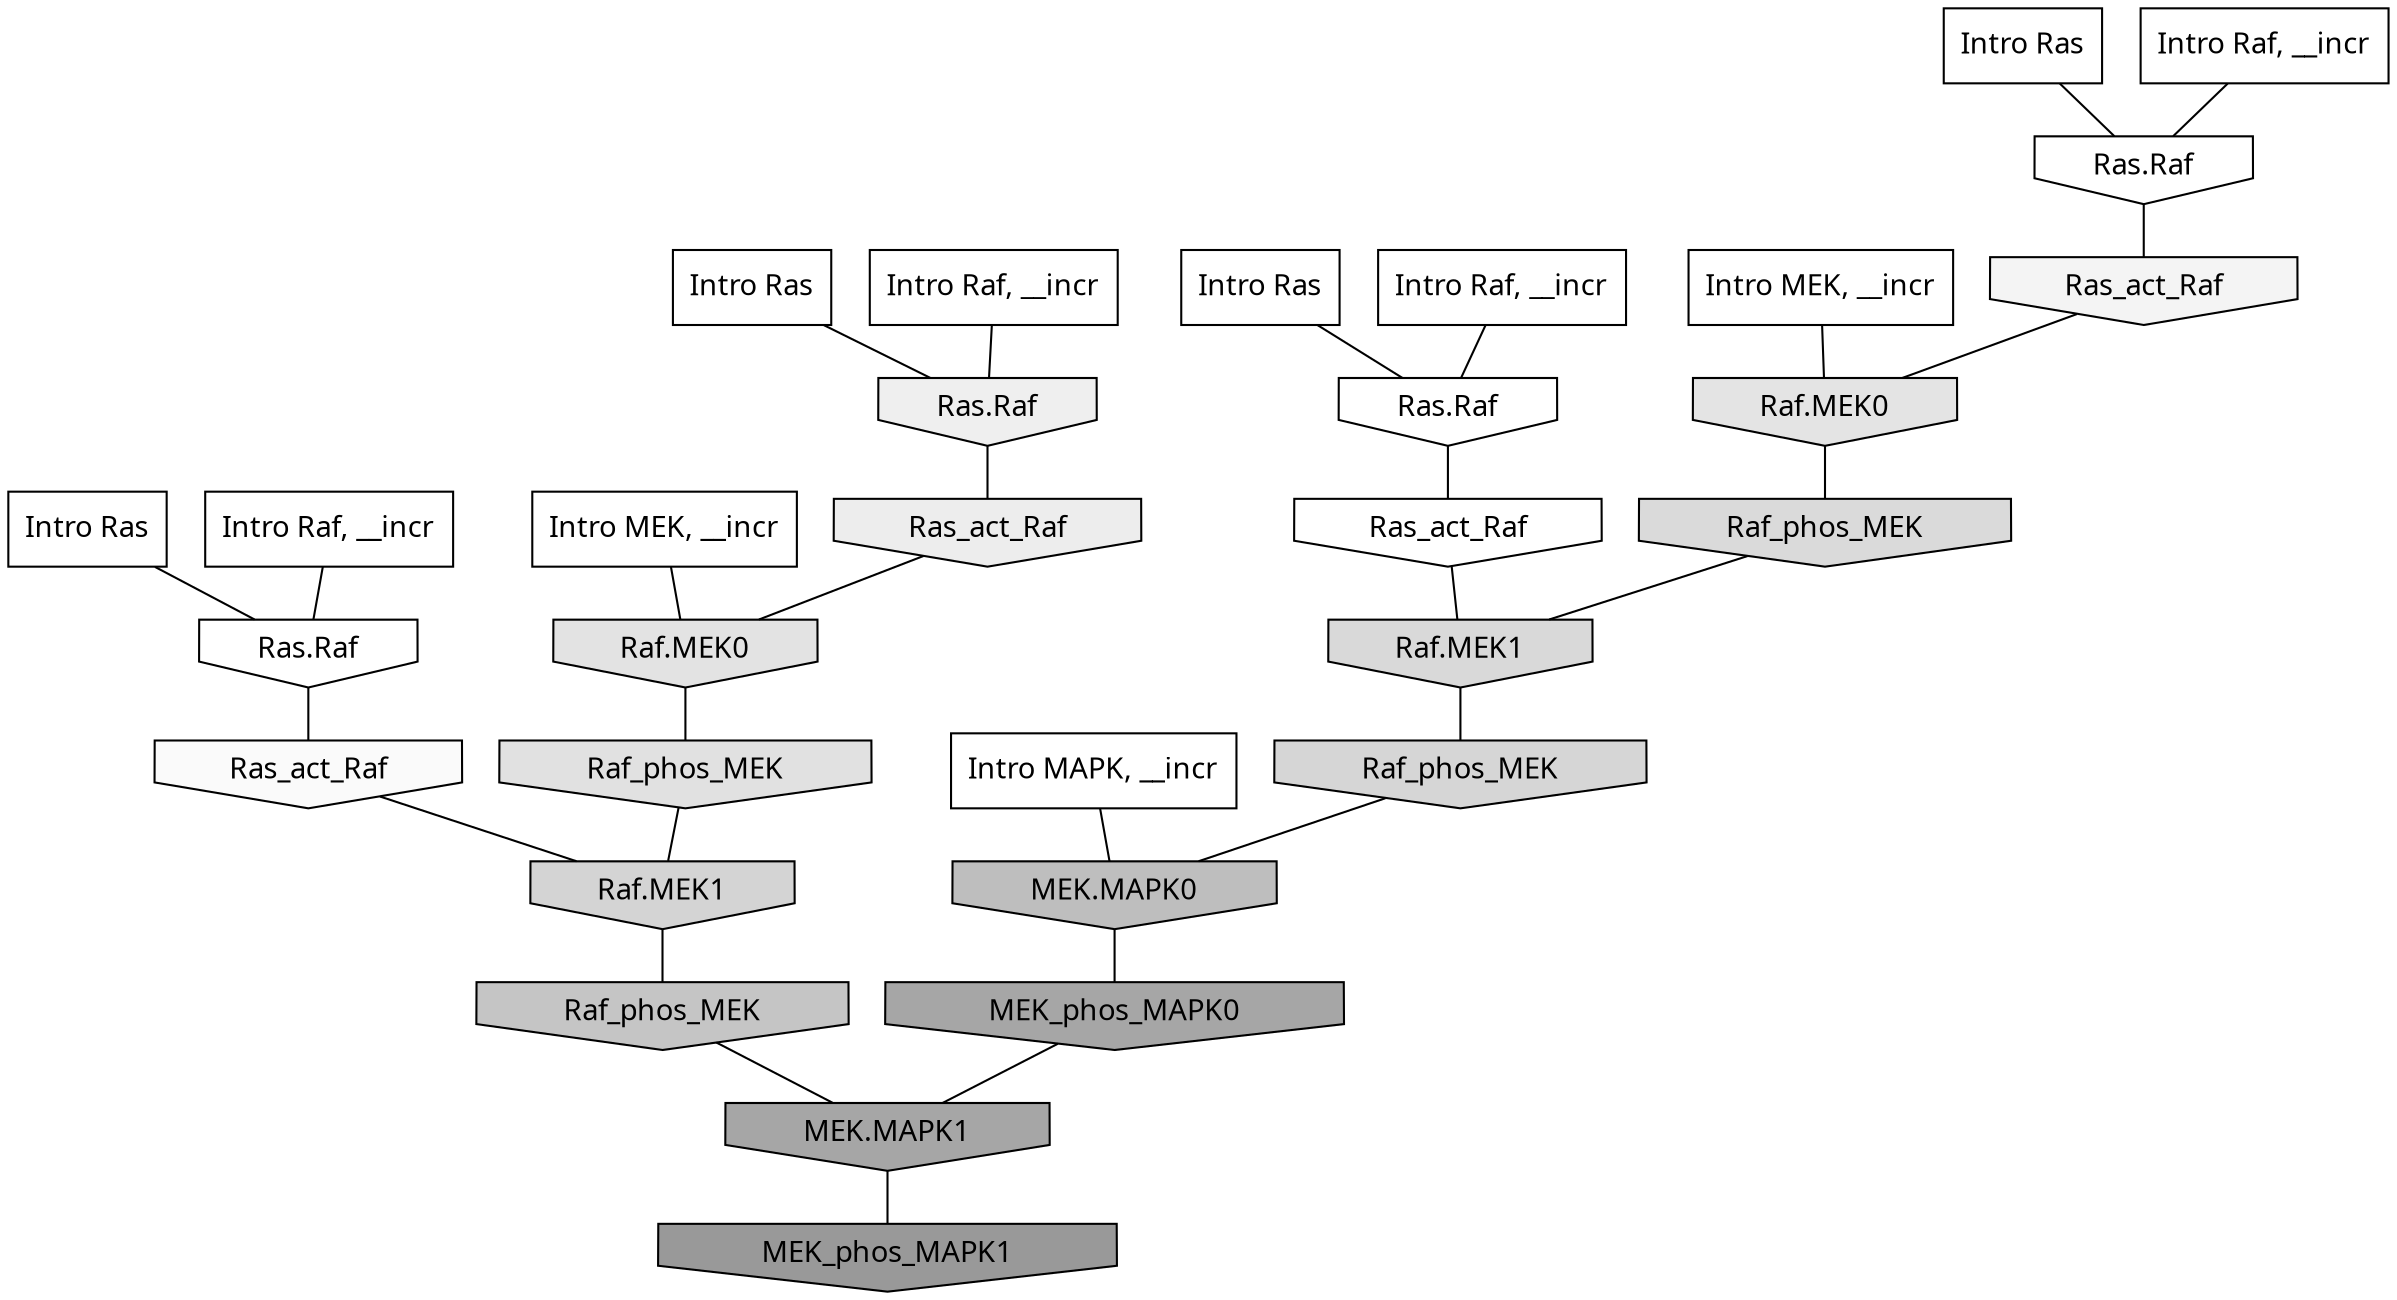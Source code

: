 digraph G{
  rankdir="TB";
  ranksep=0.30;
  node [fontname="CMU Serif"];
  edge [fontname="CMU Serif"];
  
  13 [label="Intro Ras", shape=rectangle, style=filled, fillcolor="0.000 0.000 1.000"]
  
  30 [label="Intro Ras", shape=rectangle, style=filled, fillcolor="0.000 0.000 1.000"]
  
  41 [label="Intro Ras", shape=rectangle, style=filled, fillcolor="0.000 0.000 1.000"]
  
  74 [label="Intro Ras", shape=rectangle, style=filled, fillcolor="0.000 0.000 1.000"]
  
  298 [label="Intro Raf, __incr", shape=rectangle, style=filled, fillcolor="0.000 0.000 1.000"]
  
  602 [label="Intro Raf, __incr", shape=rectangle, style=filled, fillcolor="0.000 0.000 1.000"]
  
  709 [label="Intro Raf, __incr", shape=rectangle, style=filled, fillcolor="0.000 0.000 1.000"]
  
  824 [label="Intro Raf, __incr", shape=rectangle, style=filled, fillcolor="0.000 0.000 1.000"]
  
  1763 [label="Intro MEK, __incr", shape=rectangle, style=filled, fillcolor="0.000 0.000 1.000"]
  
  1796 [label="Intro MEK, __incr", shape=rectangle, style=filled, fillcolor="0.000 0.000 1.000"]
  
  3081 [label="Intro MAPK, __incr", shape=rectangle, style=filled, fillcolor="0.000 0.000 1.000"]
  
  3272 [label="Ras.Raf", shape=invhouse, style=filled, fillcolor="0.000 0.000 1.000"]
  
  3301 [label="Ras.Raf", shape=invhouse, style=filled, fillcolor="0.000 0.000 1.000"]
  
  3334 [label="Ras.Raf", shape=invhouse, style=filled, fillcolor="0.000 0.000 0.997"]
  
  3336 [label="Ras_act_Raf", shape=invhouse, style=filled, fillcolor="0.000 0.000 0.997"]
  
  3468 [label="Ras_act_Raf", shape=invhouse, style=filled, fillcolor="0.000 0.000 0.980"]
  
  3725 [label="Ras_act_Raf", shape=invhouse, style=filled, fillcolor="0.000 0.000 0.956"]
  
  4154 [label="Ras.Raf", shape=invhouse, style=filled, fillcolor="0.000 0.000 0.934"]
  
  4228 [label="Ras_act_Raf", shape=invhouse, style=filled, fillcolor="0.000 0.000 0.929"]
  
  4963 [label="Raf.MEK0", shape=invhouse, style=filled, fillcolor="0.000 0.000 0.892"]
  
  5028 [label="Raf.MEK0", shape=invhouse, style=filled, fillcolor="0.000 0.000 0.889"]
  
  5188 [label="Raf_phos_MEK", shape=invhouse, style=filled, fillcolor="0.000 0.000 0.881"]
  
  5850 [label="Raf_phos_MEK", shape=invhouse, style=filled, fillcolor="0.000 0.000 0.853"]
  
  5967 [label="Raf.MEK1", shape=invhouse, style=filled, fillcolor="0.000 0.000 0.849"]
  
  6176 [label="Raf_phos_MEK", shape=invhouse, style=filled, fillcolor="0.000 0.000 0.839"]
  
  6455 [label="Raf.MEK1", shape=invhouse, style=filled, fillcolor="0.000 0.000 0.830"]
  
  8681 [label="Raf_phos_MEK", shape=invhouse, style=filled, fillcolor="0.000 0.000 0.773"]
  
  10196 [label="MEK.MAPK0", shape=invhouse, style=filled, fillcolor="0.000 0.000 0.744"]
  
  16907 [label="MEK_phos_MAPK0", shape=invhouse, style=filled, fillcolor="0.000 0.000 0.650"]
  
  16908 [label="MEK.MAPK1", shape=invhouse, style=filled, fillcolor="0.000 0.000 0.650"]
  
  18649 [label="MEK_phos_MAPK1", shape=invhouse, style=filled, fillcolor="0.000 0.000 0.600"]
  
  
  16908 -> 18649 [dir=none, color="0.000 0.000 0.000"] 
  16907 -> 16908 [dir=none, color="0.000 0.000 0.000"] 
  10196 -> 16907 [dir=none, color="0.000 0.000 0.000"] 
  8681 -> 16908 [dir=none, color="0.000 0.000 0.000"] 
  6455 -> 8681 [dir=none, color="0.000 0.000 0.000"] 
  6176 -> 10196 [dir=none, color="0.000 0.000 0.000"] 
  5967 -> 6176 [dir=none, color="0.000 0.000 0.000"] 
  5850 -> 5967 [dir=none, color="0.000 0.000 0.000"] 
  5188 -> 6455 [dir=none, color="0.000 0.000 0.000"] 
  5028 -> 5188 [dir=none, color="0.000 0.000 0.000"] 
  4963 -> 5850 [dir=none, color="0.000 0.000 0.000"] 
  4228 -> 5028 [dir=none, color="0.000 0.000 0.000"] 
  4154 -> 4228 [dir=none, color="0.000 0.000 0.000"] 
  3725 -> 4963 [dir=none, color="0.000 0.000 0.000"] 
  3468 -> 6455 [dir=none, color="0.000 0.000 0.000"] 
  3336 -> 5967 [dir=none, color="0.000 0.000 0.000"] 
  3334 -> 3468 [dir=none, color="0.000 0.000 0.000"] 
  3301 -> 3336 [dir=none, color="0.000 0.000 0.000"] 
  3272 -> 3725 [dir=none, color="0.000 0.000 0.000"] 
  3081 -> 10196 [dir=none, color="0.000 0.000 0.000"] 
  1796 -> 4963 [dir=none, color="0.000 0.000 0.000"] 
  1763 -> 5028 [dir=none, color="0.000 0.000 0.000"] 
  824 -> 3301 [dir=none, color="0.000 0.000 0.000"] 
  709 -> 4154 [dir=none, color="0.000 0.000 0.000"] 
  602 -> 3272 [dir=none, color="0.000 0.000 0.000"] 
  298 -> 3334 [dir=none, color="0.000 0.000 0.000"] 
  74 -> 3272 [dir=none, color="0.000 0.000 0.000"] 
  41 -> 3301 [dir=none, color="0.000 0.000 0.000"] 
  30 -> 4154 [dir=none, color="0.000 0.000 0.000"] 
  13 -> 3334 [dir=none, color="0.000 0.000 0.000"] 
  
  }
